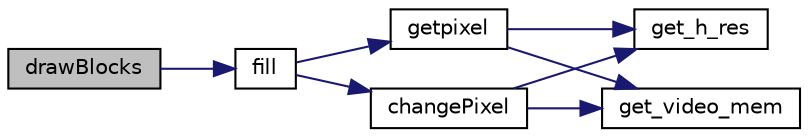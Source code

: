 digraph "drawBlocks"
{
 // INTERACTIVE_SVG=YES
 // LATEX_PDF_SIZE
  bgcolor="transparent";
  edge [fontname="Helvetica",fontsize="10",labelfontname="Helvetica",labelfontsize="10"];
  node [fontname="Helvetica",fontsize="10",shape=record];
  rankdir="LR";
  Node2 [label="drawBlocks",height=0.2,width=0.4,color="black", fillcolor="grey75", style="filled", fontcolor="black",tooltip="Draws the blocks that are alive and that are going to be saved to the backbuffer."];
  Node2 -> Node3 [color="midnightblue",fontsize="10",style="solid",fontname="Helvetica"];
  Node3 [label="fill",height=0.2,width=0.4,color="black",URL="$game_8c.html#ab7541b0b00bd52aea5dd7edb1f9d61b4",tooltip=" "];
  Node3 -> Node4 [color="midnightblue",fontsize="10",style="solid",fontname="Helvetica"];
  Node4 [label="getpixel",height=0.2,width=0.4,color="black",URL="$group__video.html#ga07dd5e8b0cf0aa3aa860a89f4093045b",tooltip="get pixel color from a position on the screen"];
  Node4 -> Node5 [color="midnightblue",fontsize="10",style="solid",fontname="Helvetica"];
  Node5 [label="get_h_res",height=0.2,width=0.4,color="black",URL="$group__video.html#ga3456b8539e4326dd13cbfc4f81b609f1",tooltip=" "];
  Node4 -> Node6 [color="midnightblue",fontsize="10",style="solid",fontname="Helvetica"];
  Node6 [label="get_video_mem",height=0.2,width=0.4,color="black",URL="$group__video.html#ga1d04069f4e8b1556a7a1ed2cd95bfdea",tooltip=" "];
  Node3 -> Node7 [color="midnightblue",fontsize="10",style="solid",fontname="Helvetica"];
  Node7 [label="changePixel",height=0.2,width=0.4,color="black",URL="$group__video.html#gaad3b8372cfabe442562c9c5d6e4db348",tooltip="set pixel color to a position on the screen"];
  Node7 -> Node5 [color="midnightblue",fontsize="10",style="solid",fontname="Helvetica"];
  Node7 -> Node6 [color="midnightblue",fontsize="10",style="solid",fontname="Helvetica"];
}
